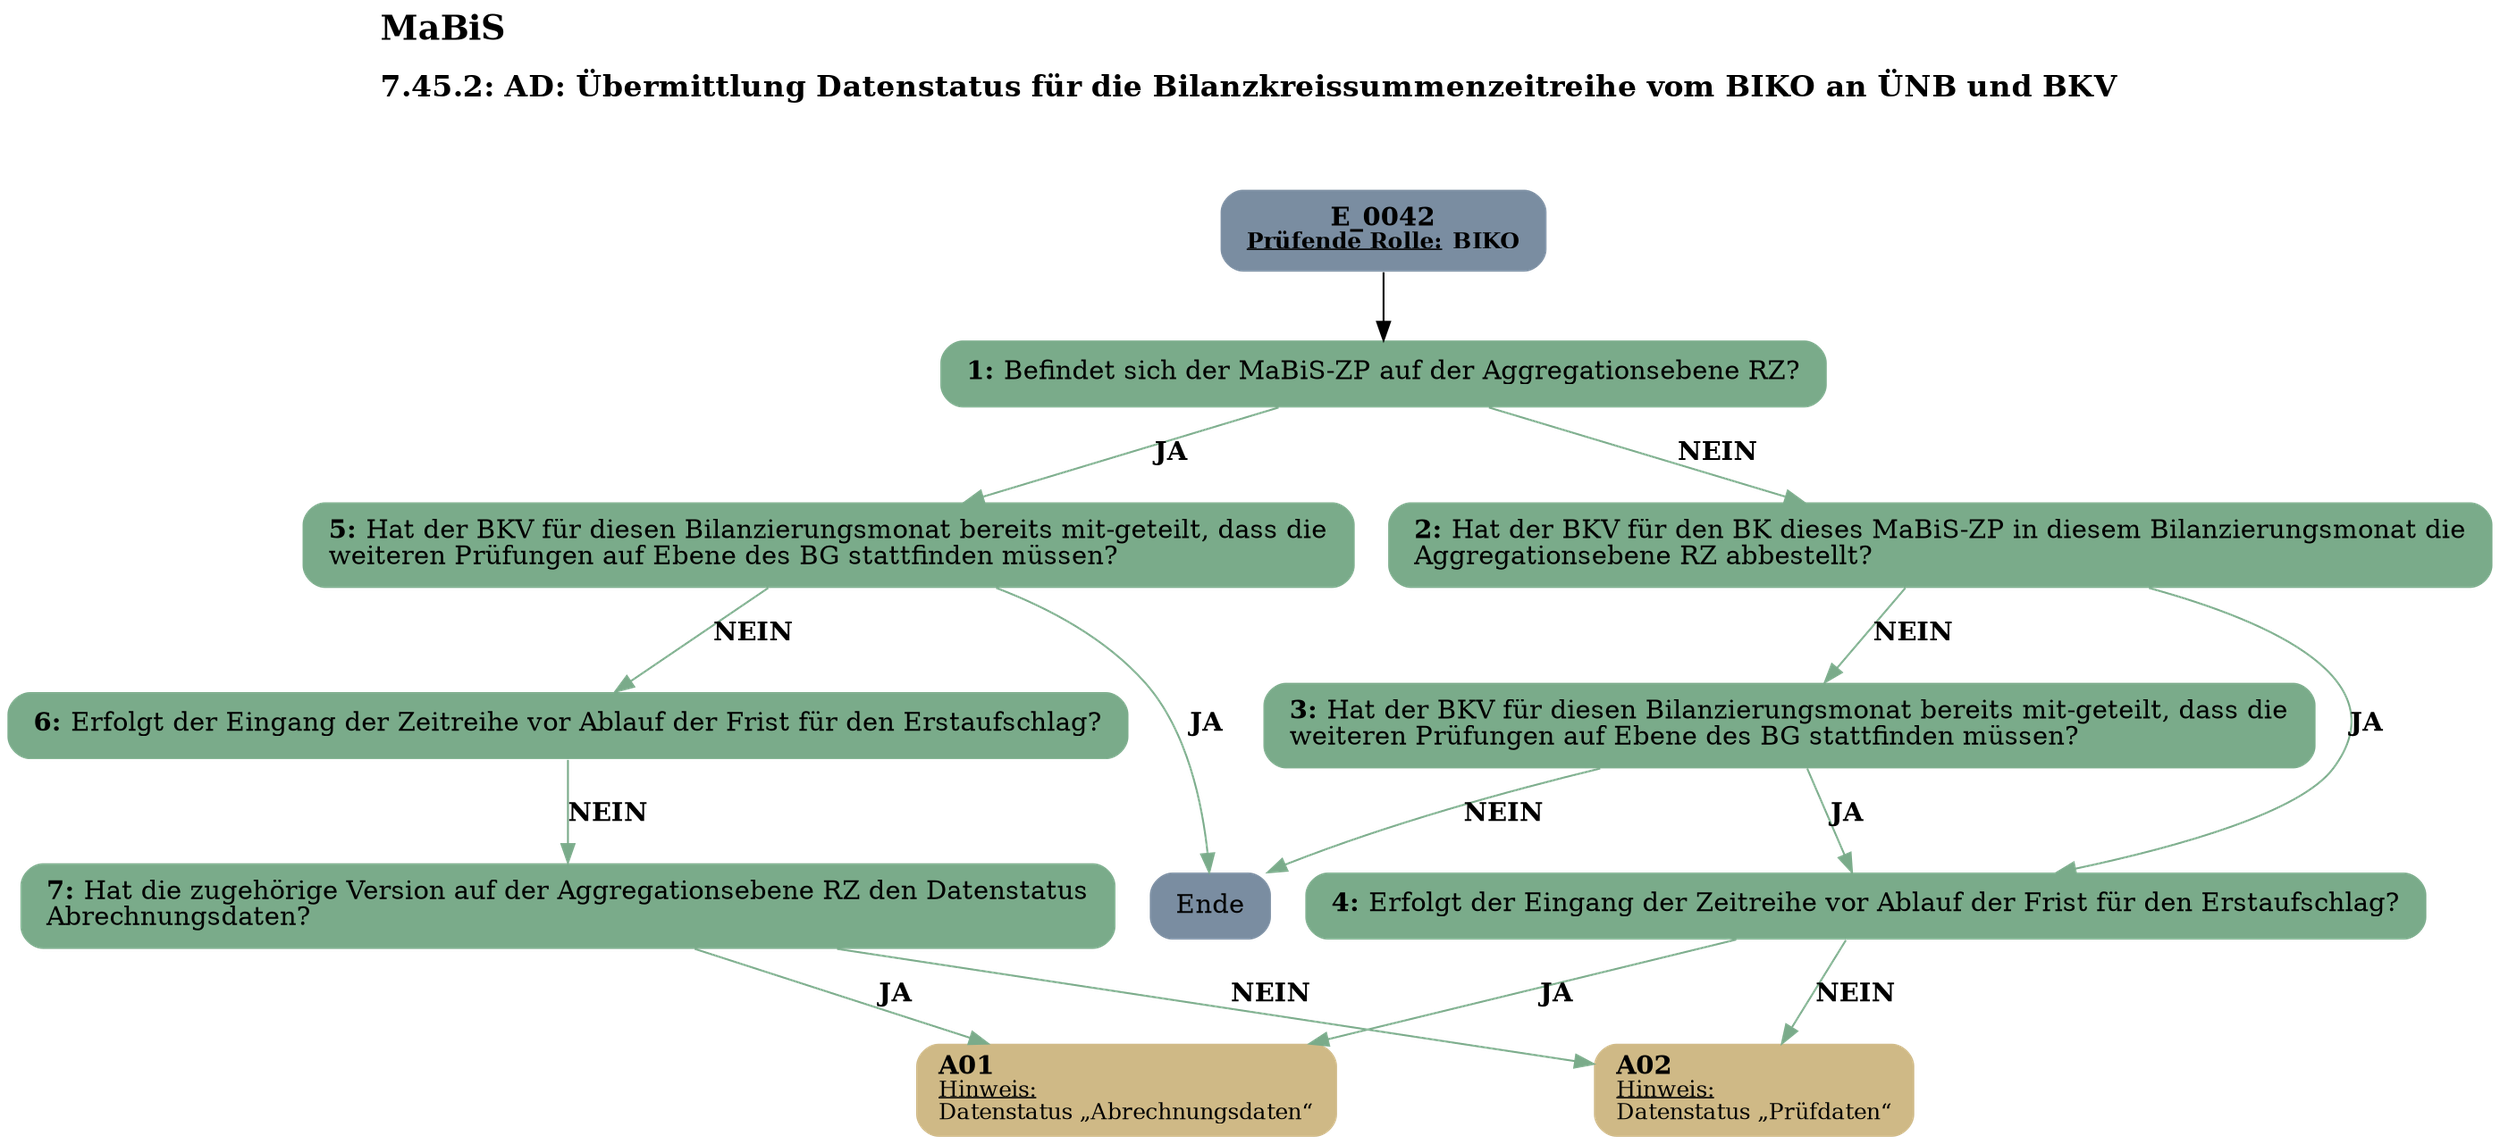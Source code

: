digraph D {
    labelloc="t";
    label=<<B><FONT POINT-SIZE="18">MaBiS</FONT></B><BR align="left"/><BR/><B><FONT POINT-SIZE="16">7.45.2: AD: Übermittlung Datenstatus für die Bilanzkreissummenzeitreihe vom BIKO an ÜNB und BKV</FONT></B><BR align="left"/><BR/><BR/><BR/>>;
    ratio="compress";
    concentrate=true;
    pack=true;
    rankdir=TB;
    packmode="array";
    size="20,20";
    "Start" [margin="0.2,0.12", shape=box, style="filled,rounded", penwidth=0.0, fillcolor="#7a8da1", label=<<B>E_0042</B><BR align="center"/><FONT point-size="12"><B><U>Prüfende Rolle:</U> BIKO</B></FONT><BR align="center"/>>];
    "1" [margin="0.2,0.12", shape=box, style="filled,rounded", penwidth=0.0, fillcolor="#7aab8a", label=<<B>1: </B>Befindet sich der MaBiS-ZP auf der Aggregationsebene RZ?<BR align="left"/>>];
    "2" [margin="0.2,0.12", shape=box, style="filled,rounded", penwidth=0.0, fillcolor="#7aab8a", label=<<B>2: </B>Hat der BKV für den BK dieses MaBiS-ZP in diesem Bilanzierungsmonat die<BR align="left"/>Aggregationsebene RZ abbestellt?<BR align="left"/>>];
    "3" [margin="0.2,0.12", shape=box, style="filled,rounded", penwidth=0.0, fillcolor="#7aab8a", label=<<B>3: </B>Hat der BKV für diesen Bilanzierungsmonat bereits mit-geteilt, dass die<BR align="left"/>weiteren Prüfungen auf Ebene des BG stattfinden müssen?<BR align="left"/>>];
    "Ende" [margin="0.2,0.12", shape=box, style="filled,rounded", penwidth=0.0, fillcolor="#7a8da1", label="Ende"];
    "4" [margin="0.2,0.12", shape=box, style="filled,rounded", penwidth=0.0, fillcolor="#7aab8a", label=<<B>4: </B>Erfolgt der Eingang der Zeitreihe vor Ablauf der Frist für den Erstaufschlag?<BR align="left"/>>];
    "A01" [margin="0.17,0.08", shape=box, style="filled,rounded", penwidth=0.0, fillcolor="#cfb986", label=<<B>A01</B><BR align="left"/><FONT point-size="12"><U>Hinweis:</U><BR align="left"/>Datenstatus „Abrechnungsdaten“<BR align="left"/></FONT>>];
    "A02" [margin="0.17,0.08", shape=box, style="filled,rounded", penwidth=0.0, fillcolor="#cfb986", label=<<B>A02</B><BR align="left"/><FONT point-size="12"><U>Hinweis:</U><BR align="left"/>Datenstatus „Prüfdaten“<BR align="left"/></FONT>>];
    "5" [margin="0.2,0.12", shape=box, style="filled,rounded", penwidth=0.0, fillcolor="#7aab8a", label=<<B>5: </B>Hat der BKV für diesen Bilanzierungsmonat bereits mit-geteilt, dass die<BR align="left"/>weiteren Prüfungen auf Ebene des BG stattfinden müssen?<BR align="left"/>>];
    "6" [margin="0.2,0.12", shape=box, style="filled,rounded", penwidth=0.0, fillcolor="#7aab8a", label=<<B>6: </B>Erfolgt der Eingang der Zeitreihe vor Ablauf der Frist für den Erstaufschlag?<BR align="left"/>>];
    "7" [margin="0.2,0.12", shape=box, style="filled,rounded", penwidth=0.0, fillcolor="#7aab8a", label=<<B>7: </B>Hat die zugehörige Version auf der Aggregationsebene RZ den Datenstatus<BR align="left"/>Abrechnungsdaten?<BR align="left"/>>];

    "Start" -> "1";
    "1" -> "2" [label=<<B>NEIN</B>>, color="#7aab8a"];
    "1" -> "5" [label=<<B>JA</B>>, color="#7aab8a"];
    "2" -> "4" [label=<<B>JA</B>>, color="#7aab8a"];
    "2" -> "3" [label=<<B>NEIN</B>>, color="#7aab8a"];
    "3" -> "4" [label=<<B>JA</B>>, color="#7aab8a"];
    "3" -> "Ende" [label=<<B>NEIN</B>>, color="#7aab8a"];
    "4" -> "A01" [label=<<B>JA</B>>, color="#7aab8a"];
    "4" -> "A02" [label=<<B>NEIN</B>>, color="#7aab8a"];
    "5" -> "Ende" [label=<<B>JA</B>>, color="#7aab8a"];
    "5" -> "6" [label=<<B>NEIN</B>>, color="#7aab8a"];
    "6" -> "7" [label=<<B>NEIN</B>>, color="#7aab8a"];
    "7" -> "A01" [label=<<B>JA</B>>, color="#7aab8a"];
    "7" -> "A02" [label=<<B>NEIN</B>>, color="#7aab8a"];

    bgcolor="transparent";
}